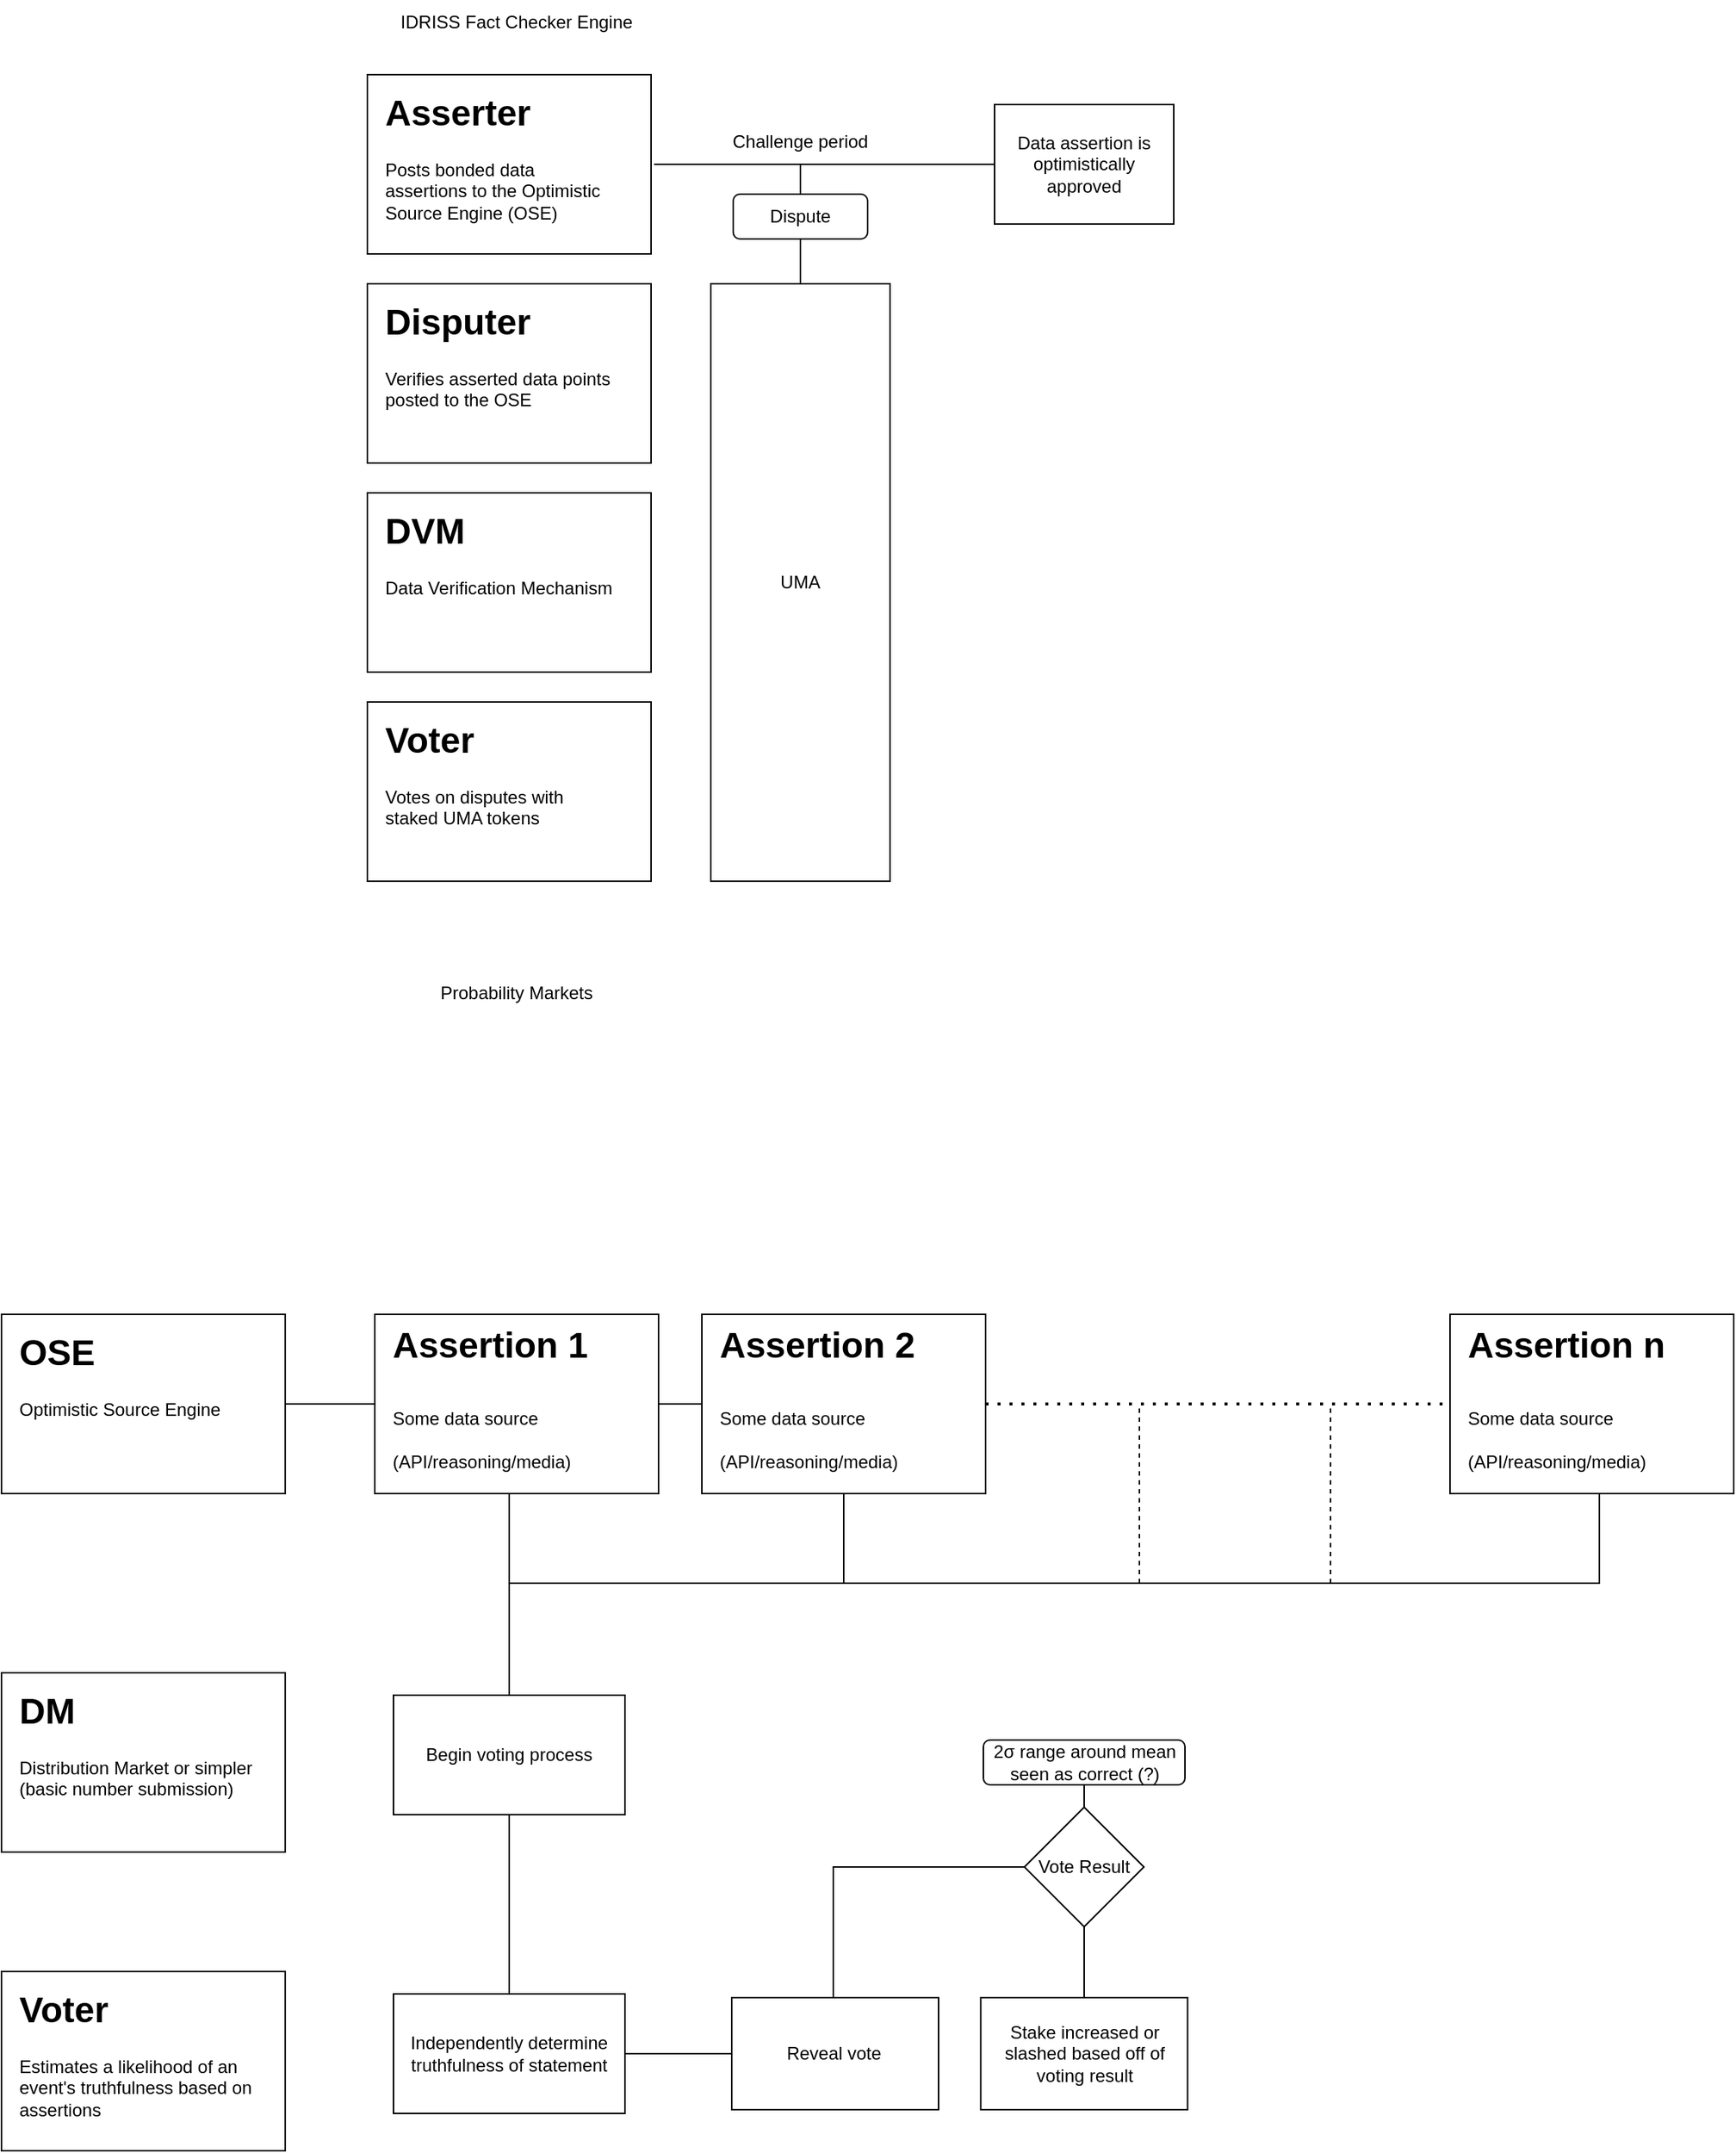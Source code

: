 <mxfile version="26.2.14">
  <diagram name="Seite-1" id="3GpUqCnEEvWG70pJ8ykI">
    <mxGraphModel dx="3121" dy="1231" grid="1" gridSize="10" guides="1" tooltips="1" connect="1" arrows="1" fold="1" page="1" pageScale="1" pageWidth="827" pageHeight="1169" math="0" shadow="0">
      <root>
        <mxCell id="0" />
        <mxCell id="1" parent="0" />
        <mxCell id="-eBx2iF_R8cHxZ0F60As-2" value="IDRISS Fact Checker Engine" style="text;html=1;align=center;verticalAlign=middle;whiteSpace=wrap;rounded=0;" vertex="1" parent="1">
          <mxGeometry x="100" y="10" width="200" height="30" as="geometry" />
        </mxCell>
        <mxCell id="-eBx2iF_R8cHxZ0F60As-3" value="" style="rounded=0;whiteSpace=wrap;html=1;" vertex="1" parent="1">
          <mxGeometry x="100" y="60" width="190" height="120" as="geometry" />
        </mxCell>
        <mxCell id="-eBx2iF_R8cHxZ0F60As-4" value="&lt;h1 style=&quot;margin-top: 0px;&quot;&gt;Asserter&lt;/h1&gt;&lt;p&gt;Posts bonded data assertions to the Optimistic Source Engine (OSE)&lt;/p&gt;" style="text;html=1;whiteSpace=wrap;overflow=hidden;rounded=0;" vertex="1" parent="1">
          <mxGeometry x="110" y="65" width="160" height="100" as="geometry" />
        </mxCell>
        <mxCell id="-eBx2iF_R8cHxZ0F60As-5" value="" style="rounded=0;whiteSpace=wrap;html=1;" vertex="1" parent="1">
          <mxGeometry x="100" y="200" width="190" height="120" as="geometry" />
        </mxCell>
        <mxCell id="-eBx2iF_R8cHxZ0F60As-6" value="&lt;h1 style=&quot;margin-top: 0px;&quot;&gt;Disputer&lt;/h1&gt;&lt;p&gt;Verifies asserted data points posted to the OSE&lt;/p&gt;" style="text;html=1;whiteSpace=wrap;overflow=hidden;rounded=0;" vertex="1" parent="1">
          <mxGeometry x="110" y="205" width="160" height="100" as="geometry" />
        </mxCell>
        <mxCell id="-eBx2iF_R8cHxZ0F60As-7" value="" style="rounded=0;whiteSpace=wrap;html=1;" vertex="1" parent="1">
          <mxGeometry x="100" y="340" width="190" height="120" as="geometry" />
        </mxCell>
        <mxCell id="-eBx2iF_R8cHxZ0F60As-8" value="&lt;h1 style=&quot;margin-top: 0px;&quot;&gt;DVM&lt;/h1&gt;&lt;p&gt;Data Verification Mechanism&lt;/p&gt;" style="text;html=1;whiteSpace=wrap;overflow=hidden;rounded=0;" vertex="1" parent="1">
          <mxGeometry x="110" y="345" width="160" height="100" as="geometry" />
        </mxCell>
        <mxCell id="-eBx2iF_R8cHxZ0F60As-9" value="" style="rounded=0;whiteSpace=wrap;html=1;" vertex="1" parent="1">
          <mxGeometry x="100" y="480" width="190" height="120" as="geometry" />
        </mxCell>
        <mxCell id="-eBx2iF_R8cHxZ0F60As-10" value="&lt;h1 style=&quot;margin-top: 0px;&quot;&gt;Voter&lt;/h1&gt;&lt;p&gt;Votes on disputes with staked UMA tokens&lt;/p&gt;" style="text;html=1;whiteSpace=wrap;overflow=hidden;rounded=0;" vertex="1" parent="1">
          <mxGeometry x="110" y="485" width="160" height="100" as="geometry" />
        </mxCell>
        <mxCell id="-eBx2iF_R8cHxZ0F60As-11" value="UMA" style="rounded=0;whiteSpace=wrap;html=1;" vertex="1" parent="1">
          <mxGeometry x="330" y="200" width="120" height="400" as="geometry" />
        </mxCell>
        <mxCell id="-eBx2iF_R8cHxZ0F60As-12" value="" style="endArrow=none;html=1;rounded=0;" edge="1" parent="1">
          <mxGeometry width="50" height="50" relative="1" as="geometry">
            <mxPoint x="520" y="120" as="sourcePoint" />
            <mxPoint x="292" y="120" as="targetPoint" />
          </mxGeometry>
        </mxCell>
        <mxCell id="-eBx2iF_R8cHxZ0F60As-13" value="" style="endArrow=none;html=1;rounded=0;entryX=0.5;entryY=0;entryDx=0;entryDy=0;" edge="1" parent="1" target="-eBx2iF_R8cHxZ0F60As-11">
          <mxGeometry width="50" height="50" relative="1" as="geometry">
            <mxPoint x="390" y="120" as="sourcePoint" />
            <mxPoint x="460" y="320" as="targetPoint" />
          </mxGeometry>
        </mxCell>
        <mxCell id="-eBx2iF_R8cHxZ0F60As-14" value="Challenge period" style="text;html=1;align=center;verticalAlign=middle;whiteSpace=wrap;rounded=0;" vertex="1" parent="1">
          <mxGeometry x="335" y="90" width="110" height="30" as="geometry" />
        </mxCell>
        <mxCell id="-eBx2iF_R8cHxZ0F60As-15" value="Dispute" style="rounded=1;whiteSpace=wrap;html=1;" vertex="1" parent="1">
          <mxGeometry x="345" y="140" width="90" height="30" as="geometry" />
        </mxCell>
        <mxCell id="-eBx2iF_R8cHxZ0F60As-16" value="Data assertion is optimistically approved" style="rounded=0;whiteSpace=wrap;html=1;" vertex="1" parent="1">
          <mxGeometry x="520" y="80" width="120" height="80" as="geometry" />
        </mxCell>
        <mxCell id="-eBx2iF_R8cHxZ0F60As-18" value="Probability Markets" style="text;html=1;align=center;verticalAlign=middle;whiteSpace=wrap;rounded=0;" vertex="1" parent="1">
          <mxGeometry x="100" y="660" width="200" height="30" as="geometry" />
        </mxCell>
        <mxCell id="-eBx2iF_R8cHxZ0F60As-19" value="" style="rounded=0;whiteSpace=wrap;html=1;" vertex="1" parent="1">
          <mxGeometry x="105" y="890" width="190" height="120" as="geometry" />
        </mxCell>
        <mxCell id="-eBx2iF_R8cHxZ0F60As-20" value="&lt;h1 style=&quot;margin-top: 0px;&quot;&gt;&lt;span style=&quot;background-color: transparent; color: light-dark(rgb(0, 0, 0), rgb(255, 255, 255));&quot;&gt;Assertion 1&lt;/span&gt;&lt;/h1&gt;&lt;h1 style=&quot;margin-top: 0px;&quot;&gt;&lt;span style=&quot;background-color: transparent; color: light-dark(rgb(0, 0, 0), rgb(255, 255, 255)); font-size: 12px; font-weight: normal;&quot;&gt;Some data source (API/reasoning/media)&lt;/span&gt;&lt;/h1&gt;" style="text;html=1;whiteSpace=wrap;overflow=hidden;rounded=0;" vertex="1" parent="1">
          <mxGeometry x="115" y="890" width="170" height="115" as="geometry" />
        </mxCell>
        <mxCell id="-eBx2iF_R8cHxZ0F60As-21" value="" style="rounded=0;whiteSpace=wrap;html=1;" vertex="1" parent="1">
          <mxGeometry x="-145" y="1330" width="190" height="120" as="geometry" />
        </mxCell>
        <mxCell id="-eBx2iF_R8cHxZ0F60As-22" value="&lt;h1 style=&quot;margin-top: 0px;&quot;&gt;Voter&lt;/h1&gt;&lt;p&gt;Estimates a likelihood of an event&#39;s truthfulness based on assertions&lt;/p&gt;" style="text;html=1;whiteSpace=wrap;overflow=hidden;rounded=0;" vertex="1" parent="1">
          <mxGeometry x="-135" y="1335" width="160" height="100" as="geometry" />
        </mxCell>
        <mxCell id="-eBx2iF_R8cHxZ0F60As-23" value="" style="rounded=0;whiteSpace=wrap;html=1;" vertex="1" parent="1">
          <mxGeometry x="324" y="890" width="190" height="120" as="geometry" />
        </mxCell>
        <mxCell id="-eBx2iF_R8cHxZ0F60As-25" value="" style="rounded=0;whiteSpace=wrap;html=1;" vertex="1" parent="1">
          <mxGeometry x="825" y="890" width="190" height="120" as="geometry" />
        </mxCell>
        <mxCell id="-eBx2iF_R8cHxZ0F60As-27" value="" style="endArrow=none;html=1;rounded=0;exitX=1;exitY=0.5;exitDx=0;exitDy=0;entryX=0;entryY=0.5;entryDx=0;entryDy=0;" edge="1" parent="1" source="-eBx2iF_R8cHxZ0F60As-19" target="-eBx2iF_R8cHxZ0F60As-23">
          <mxGeometry width="50" height="50" relative="1" as="geometry">
            <mxPoint x="585" y="780" as="sourcePoint" />
            <mxPoint x="635" y="730" as="targetPoint" />
          </mxGeometry>
        </mxCell>
        <mxCell id="-eBx2iF_R8cHxZ0F60As-28" value="" style="endArrow=none;dashed=1;html=1;dashPattern=1 3;strokeWidth=2;rounded=0;exitX=1;exitY=0.5;exitDx=0;exitDy=0;entryX=0;entryY=0.5;entryDx=0;entryDy=0;" edge="1" parent="1" source="-eBx2iF_R8cHxZ0F60As-23" target="-eBx2iF_R8cHxZ0F60As-25">
          <mxGeometry width="50" height="50" relative="1" as="geometry">
            <mxPoint x="585" y="780" as="sourcePoint" />
            <mxPoint x="635" y="730" as="targetPoint" />
          </mxGeometry>
        </mxCell>
        <mxCell id="-eBx2iF_R8cHxZ0F60As-30" value="&lt;h1 style=&quot;margin-top: 0px;&quot;&gt;&lt;span style=&quot;background-color: transparent; color: light-dark(rgb(0, 0, 0), rgb(255, 255, 255));&quot;&gt;Assertion 2&lt;/span&gt;&lt;/h1&gt;&lt;h1 style=&quot;margin-top: 0px;&quot;&gt;&lt;span style=&quot;background-color: transparent; color: light-dark(rgb(0, 0, 0), rgb(255, 255, 255)); font-size: 12px; font-weight: normal;&quot;&gt;Some data source (API/reasoning/media)&lt;/span&gt;&lt;/h1&gt;" style="text;html=1;whiteSpace=wrap;overflow=hidden;rounded=0;" vertex="1" parent="1">
          <mxGeometry x="334" y="890" width="170" height="115" as="geometry" />
        </mxCell>
        <mxCell id="-eBx2iF_R8cHxZ0F60As-31" value="&lt;h1 style=&quot;margin-top: 0px;&quot;&gt;&lt;span style=&quot;background-color: transparent; color: light-dark(rgb(0, 0, 0), rgb(255, 255, 255));&quot;&gt;Assertion n&lt;/span&gt;&lt;/h1&gt;&lt;h1 style=&quot;margin-top: 0px;&quot;&gt;&lt;span style=&quot;background-color: transparent; color: light-dark(rgb(0, 0, 0), rgb(255, 255, 255)); font-size: 12px; font-weight: normal;&quot;&gt;Some data source (API/reasoning/media)&lt;/span&gt;&lt;/h1&gt;" style="text;html=1;whiteSpace=wrap;overflow=hidden;rounded=0;" vertex="1" parent="1">
          <mxGeometry x="835" y="890" width="170" height="115" as="geometry" />
        </mxCell>
        <mxCell id="-eBx2iF_R8cHxZ0F60As-47" value="" style="group" vertex="1" connectable="0" parent="1">
          <mxGeometry x="195" y="950" width="730" height="120" as="geometry" />
        </mxCell>
        <mxCell id="-eBx2iF_R8cHxZ0F60As-40" value="" style="shape=partialRectangle;whiteSpace=wrap;html=1;top=0;left=0;fillColor=none;" vertex="1" parent="-eBx2iF_R8cHxZ0F60As-47">
          <mxGeometry x="610" y="60" width="120" height="60" as="geometry" />
        </mxCell>
        <mxCell id="-eBx2iF_R8cHxZ0F60As-42" value="" style="shape=partialRectangle;whiteSpace=wrap;html=1;bottom=0;right=0;fillColor=none;direction=north;" vertex="1" parent="-eBx2iF_R8cHxZ0F60As-47">
          <mxGeometry y="60" width="230" height="60" as="geometry" />
        </mxCell>
        <mxCell id="-eBx2iF_R8cHxZ0F60As-44" value="" style="shape=partialRectangle;whiteSpace=wrap;html=1;bottom=0;right=0;fillColor=none;direction=north;" vertex="1" parent="-eBx2iF_R8cHxZ0F60As-47">
          <mxGeometry x="224" y="60" width="396" height="60" as="geometry" />
        </mxCell>
        <mxCell id="-eBx2iF_R8cHxZ0F60As-45" value="" style="endArrow=none;dashed=1;html=1;rounded=0;exitX=0;exitY=0.5;exitDx=0;exitDy=0;" edge="1" parent="-eBx2iF_R8cHxZ0F60As-47" source="-eBx2iF_R8cHxZ0F60As-44">
          <mxGeometry width="50" height="50" relative="1" as="geometry">
            <mxPoint x="390" y="-70" as="sourcePoint" />
            <mxPoint x="422" as="targetPoint" />
          </mxGeometry>
        </mxCell>
        <mxCell id="-eBx2iF_R8cHxZ0F60As-46" value="" style="endArrow=none;dashed=1;html=1;rounded=0;exitX=0;exitY=0.5;exitDx=0;exitDy=0;" edge="1" parent="-eBx2iF_R8cHxZ0F60As-47">
          <mxGeometry width="50" height="50" relative="1" as="geometry">
            <mxPoint x="550" y="120" as="sourcePoint" />
            <mxPoint x="550" as="targetPoint" />
          </mxGeometry>
        </mxCell>
        <mxCell id="-eBx2iF_R8cHxZ0F60As-48" value="" style="rounded=0;whiteSpace=wrap;html=1;" vertex="1" parent="1">
          <mxGeometry x="-145" y="890" width="190" height="120" as="geometry" />
        </mxCell>
        <mxCell id="-eBx2iF_R8cHxZ0F60As-49" value="&lt;h1 style=&quot;margin-top: 0px;&quot;&gt;OSE&lt;/h1&gt;&lt;p&gt;Optimistic Source Engine&lt;/p&gt;" style="text;html=1;whiteSpace=wrap;overflow=hidden;rounded=0;" vertex="1" parent="1">
          <mxGeometry x="-135" y="895" width="160" height="100" as="geometry" />
        </mxCell>
        <mxCell id="-eBx2iF_R8cHxZ0F60As-50" value="" style="endArrow=none;html=1;rounded=0;exitX=1;exitY=0.5;exitDx=0;exitDy=0;entryX=0;entryY=0.5;entryDx=0;entryDy=0;" edge="1" parent="1" source="-eBx2iF_R8cHxZ0F60As-48" target="-eBx2iF_R8cHxZ0F60As-19">
          <mxGeometry width="50" height="50" relative="1" as="geometry">
            <mxPoint x="585" y="900" as="sourcePoint" />
            <mxPoint x="635" y="850" as="targetPoint" />
          </mxGeometry>
        </mxCell>
        <mxCell id="-eBx2iF_R8cHxZ0F60As-51" value="" style="endArrow=none;html=1;rounded=0;exitX=0;exitY=0;exitDx=0;exitDy=0;entryX=0.5;entryY=0;entryDx=0;entryDy=0;" edge="1" parent="1" source="-eBx2iF_R8cHxZ0F60As-42" target="-eBx2iF_R8cHxZ0F60As-62">
          <mxGeometry width="50" height="50" relative="1" as="geometry">
            <mxPoint x="585" y="900" as="sourcePoint" />
            <mxPoint x="230" y="1120" as="targetPoint" />
          </mxGeometry>
        </mxCell>
        <mxCell id="-eBx2iF_R8cHxZ0F60As-53" value="" style="rounded=0;whiteSpace=wrap;html=1;" vertex="1" parent="1">
          <mxGeometry x="117.5" y="1345" width="155" height="80" as="geometry" />
        </mxCell>
        <mxCell id="-eBx2iF_R8cHxZ0F60As-55" value="Independently determine truthfulness of statement" style="text;html=1;align=center;verticalAlign=middle;whiteSpace=wrap;rounded=0;" vertex="1" parent="1">
          <mxGeometry x="125" y="1345" width="140" height="80" as="geometry" />
        </mxCell>
        <mxCell id="-eBx2iF_R8cHxZ0F60As-59" value="" style="rounded=0;whiteSpace=wrap;html=1;" vertex="1" parent="1">
          <mxGeometry x="-145" y="1130" width="190" height="120" as="geometry" />
        </mxCell>
        <mxCell id="-eBx2iF_R8cHxZ0F60As-60" value="&lt;h1 style=&quot;margin-top: 0px;&quot;&gt;DM&lt;/h1&gt;&lt;p&gt;Distribution Market or simpler (basic number submission)&lt;/p&gt;" style="text;html=1;whiteSpace=wrap;overflow=hidden;rounded=0;" vertex="1" parent="1">
          <mxGeometry x="-135" y="1135" width="160" height="100" as="geometry" />
        </mxCell>
        <mxCell id="-eBx2iF_R8cHxZ0F60As-61" value="" style="rounded=0;whiteSpace=wrap;html=1;" vertex="1" parent="1">
          <mxGeometry x="117.5" y="1145" width="155" height="80" as="geometry" />
        </mxCell>
        <mxCell id="-eBx2iF_R8cHxZ0F60As-62" value="Begin voting process" style="text;html=1;align=center;verticalAlign=middle;whiteSpace=wrap;rounded=0;" vertex="1" parent="1">
          <mxGeometry x="125" y="1145" width="140" height="80" as="geometry" />
        </mxCell>
        <mxCell id="-eBx2iF_R8cHxZ0F60As-63" value="" style="endArrow=none;html=1;rounded=0;entryX=0.5;entryY=1;entryDx=0;entryDy=0;" edge="1" parent="1" source="-eBx2iF_R8cHxZ0F60As-55" target="-eBx2iF_R8cHxZ0F60As-62">
          <mxGeometry width="50" height="50" relative="1" as="geometry">
            <mxPoint x="560" y="1210" as="sourcePoint" />
            <mxPoint x="210" y="1260" as="targetPoint" />
          </mxGeometry>
        </mxCell>
        <mxCell id="-eBx2iF_R8cHxZ0F60As-64" value="" style="rounded=0;whiteSpace=wrap;html=1;" vertex="1" parent="1">
          <mxGeometry x="344" y="1347.5" width="138.5" height="75" as="geometry" />
        </mxCell>
        <mxCell id="-eBx2iF_R8cHxZ0F60As-65" value="Reveal vote" style="text;html=1;align=center;verticalAlign=middle;whiteSpace=wrap;rounded=0;" vertex="1" parent="1">
          <mxGeometry x="351.5" y="1347.5" width="121" height="75" as="geometry" />
        </mxCell>
        <mxCell id="-eBx2iF_R8cHxZ0F60As-66" value="" style="endArrow=none;html=1;rounded=0;exitX=1;exitY=0.5;exitDx=0;exitDy=0;entryX=0;entryY=0.5;entryDx=0;entryDy=0;" edge="1" parent="1" source="-eBx2iF_R8cHxZ0F60As-53" target="-eBx2iF_R8cHxZ0F60As-64">
          <mxGeometry width="50" height="50" relative="1" as="geometry">
            <mxPoint x="320" y="1340" as="sourcePoint" />
            <mxPoint x="370" y="1290" as="targetPoint" />
          </mxGeometry>
        </mxCell>
        <mxCell id="-eBx2iF_R8cHxZ0F60As-67" value="Vote Result" style="rhombus;whiteSpace=wrap;html=1;" vertex="1" parent="1">
          <mxGeometry x="540" y="1220" width="80" height="80" as="geometry" />
        </mxCell>
        <mxCell id="-eBx2iF_R8cHxZ0F60As-68" value="2σ range around mean seen as correct (?)" style="rounded=1;whiteSpace=wrap;html=1;" vertex="1" parent="1">
          <mxGeometry x="512.5" y="1175" width="135" height="30" as="geometry" />
        </mxCell>
        <mxCell id="-eBx2iF_R8cHxZ0F60As-69" value="" style="endArrow=none;html=1;rounded=0;entryX=0.5;entryY=1;entryDx=0;entryDy=0;exitX=0.5;exitY=0;exitDx=0;exitDy=0;" edge="1" parent="1" source="-eBx2iF_R8cHxZ0F60As-67" target="-eBx2iF_R8cHxZ0F60As-68">
          <mxGeometry width="50" height="50" relative="1" as="geometry">
            <mxPoint x="320" y="1260" as="sourcePoint" />
            <mxPoint x="370" y="1210" as="targetPoint" />
          </mxGeometry>
        </mxCell>
        <mxCell id="-eBx2iF_R8cHxZ0F60As-70" value="" style="endArrow=none;html=1;rounded=0;exitX=0.5;exitY=0;exitDx=0;exitDy=0;entryX=0;entryY=0.5;entryDx=0;entryDy=0;" edge="1" parent="1" source="-eBx2iF_R8cHxZ0F60As-65" target="-eBx2iF_R8cHxZ0F60As-67">
          <mxGeometry width="50" height="50" relative="1" as="geometry">
            <mxPoint x="320" y="1260" as="sourcePoint" />
            <mxPoint x="370" y="1210" as="targetPoint" />
            <Array as="points">
              <mxPoint x="412" y="1260" />
            </Array>
          </mxGeometry>
        </mxCell>
        <mxCell id="-eBx2iF_R8cHxZ0F60As-73" value="" style="endArrow=none;html=1;rounded=0;entryX=0.5;entryY=1;entryDx=0;entryDy=0;exitX=0.5;exitY=0;exitDx=0;exitDy=0;" edge="1" parent="1" source="-eBx2iF_R8cHxZ0F60As-76" target="-eBx2iF_R8cHxZ0F60As-67">
          <mxGeometry width="50" height="50" relative="1" as="geometry">
            <mxPoint x="581.5" y="1345" as="sourcePoint" />
            <mxPoint x="370" y="1210" as="targetPoint" />
          </mxGeometry>
        </mxCell>
        <mxCell id="-eBx2iF_R8cHxZ0F60As-75" value="" style="rounded=0;whiteSpace=wrap;html=1;" vertex="1" parent="1">
          <mxGeometry x="510.75" y="1347.5" width="138.5" height="75" as="geometry" />
        </mxCell>
        <mxCell id="-eBx2iF_R8cHxZ0F60As-76" value="Stake increased or slashed based off of voting result" style="text;html=1;align=center;verticalAlign=middle;whiteSpace=wrap;rounded=0;" vertex="1" parent="1">
          <mxGeometry x="519.5" y="1347.5" width="121" height="75" as="geometry" />
        </mxCell>
      </root>
    </mxGraphModel>
  </diagram>
</mxfile>
